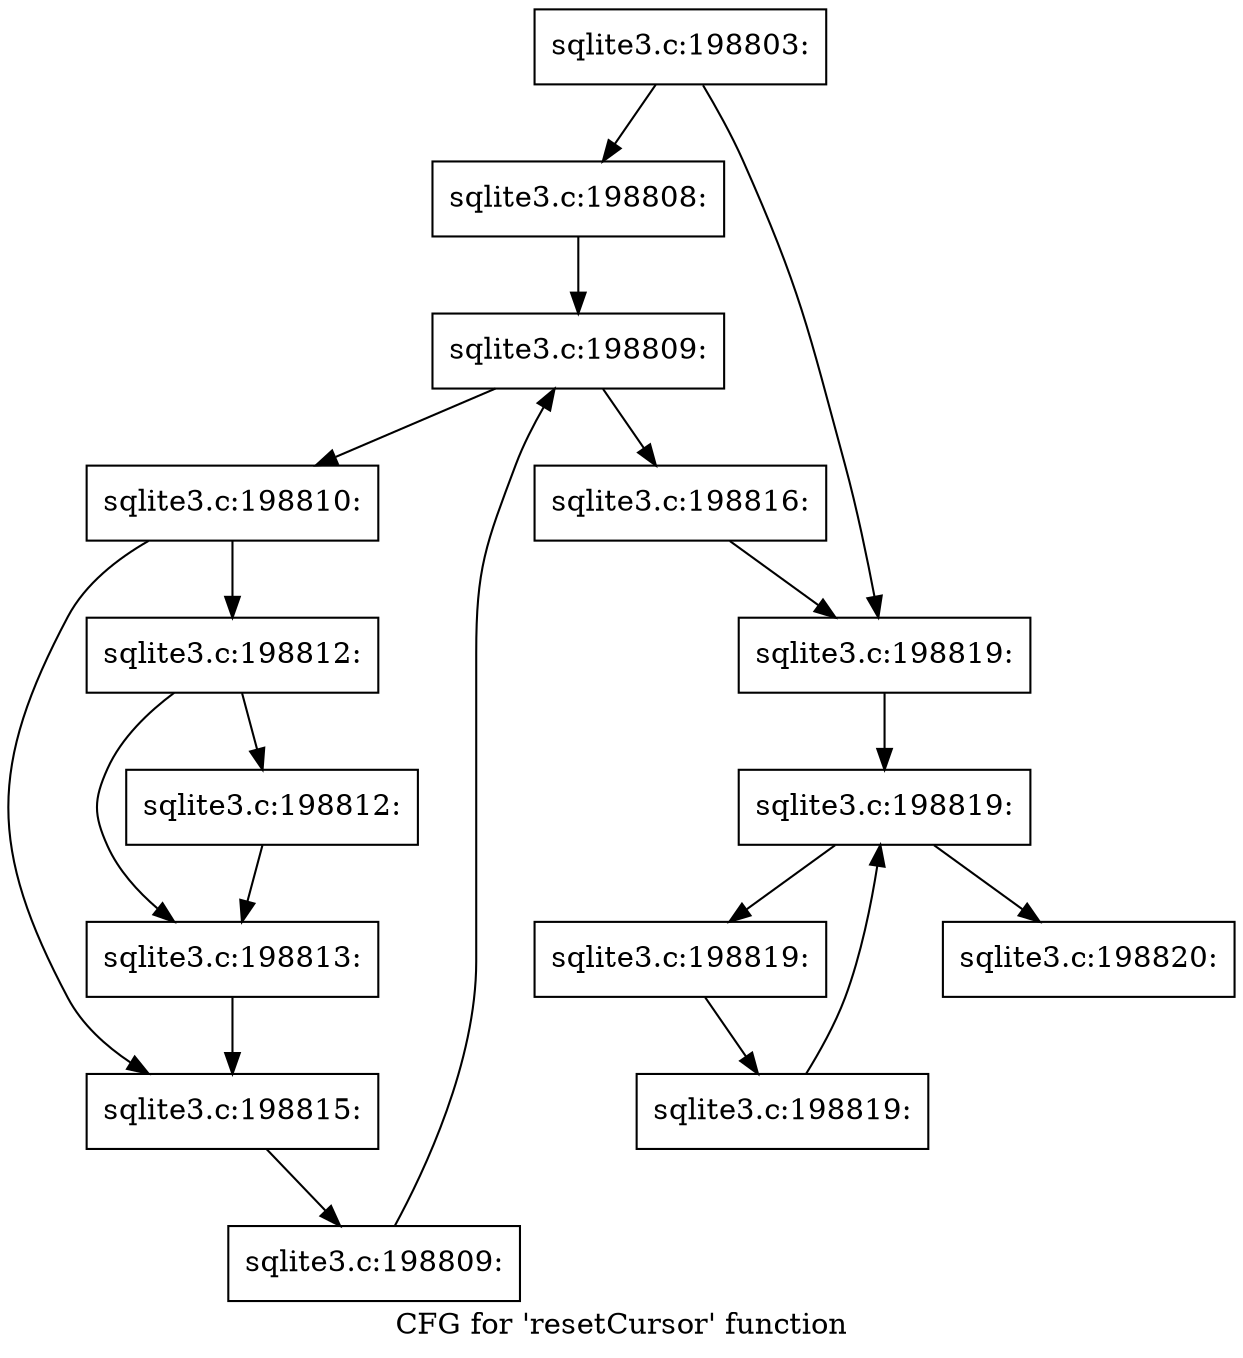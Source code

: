 digraph "CFG for 'resetCursor' function" {
	label="CFG for 'resetCursor' function";

	Node0x55c0fb4cf260 [shape=record,label="{sqlite3.c:198803:}"];
	Node0x55c0fb4cf260 -> Node0x55c0fb4d6f10;
	Node0x55c0fb4cf260 -> Node0x55c0fb4d6f60;
	Node0x55c0fb4d6f10 [shape=record,label="{sqlite3.c:198808:}"];
	Node0x55c0fb4d6f10 -> Node0x55c0fb4d7830;
	Node0x55c0fb4d7830 [shape=record,label="{sqlite3.c:198809:}"];
	Node0x55c0fb4d7830 -> Node0x55c0fb4d7a50;
	Node0x55c0fb4d7830 -> Node0x55c0fb4d7680;
	Node0x55c0fb4d7a50 [shape=record,label="{sqlite3.c:198810:}"];
	Node0x55c0fb4d7a50 -> Node0x55c0fb4d8890;
	Node0x55c0fb4d7a50 -> Node0x55c0fb4d88e0;
	Node0x55c0fb4d8890 [shape=record,label="{sqlite3.c:198812:}"];
	Node0x55c0fb4d8890 -> Node0x55c0fb4d8c20;
	Node0x55c0fb4d8890 -> Node0x55c0fb4d8c70;
	Node0x55c0fb4d8c20 [shape=record,label="{sqlite3.c:198812:}"];
	Node0x55c0fb4d8c20 -> Node0x55c0fb4d8c70;
	Node0x55c0fb4d8c70 [shape=record,label="{sqlite3.c:198813:}"];
	Node0x55c0fb4d8c70 -> Node0x55c0fb4d88e0;
	Node0x55c0fb4d88e0 [shape=record,label="{sqlite3.c:198815:}"];
	Node0x55c0fb4d88e0 -> Node0x55c0fb4d79c0;
	Node0x55c0fb4d79c0 [shape=record,label="{sqlite3.c:198809:}"];
	Node0x55c0fb4d79c0 -> Node0x55c0fb4d7830;
	Node0x55c0fb4d7680 [shape=record,label="{sqlite3.c:198816:}"];
	Node0x55c0fb4d7680 -> Node0x55c0fb4d6f60;
	Node0x55c0fb4d6f60 [shape=record,label="{sqlite3.c:198819:}"];
	Node0x55c0fb4d6f60 -> Node0x55c0fb4da560;
	Node0x55c0fb4da560 [shape=record,label="{sqlite3.c:198819:}"];
	Node0x55c0fb4da560 -> Node0x55c0fb4da780;
	Node0x55c0fb4da560 -> Node0x55c0fb4da3b0;
	Node0x55c0fb4da780 [shape=record,label="{sqlite3.c:198819:}"];
	Node0x55c0fb4da780 -> Node0x55c0fb4da6f0;
	Node0x55c0fb4da6f0 [shape=record,label="{sqlite3.c:198819:}"];
	Node0x55c0fb4da6f0 -> Node0x55c0fb4da560;
	Node0x55c0fb4da3b0 [shape=record,label="{sqlite3.c:198820:}"];
}
